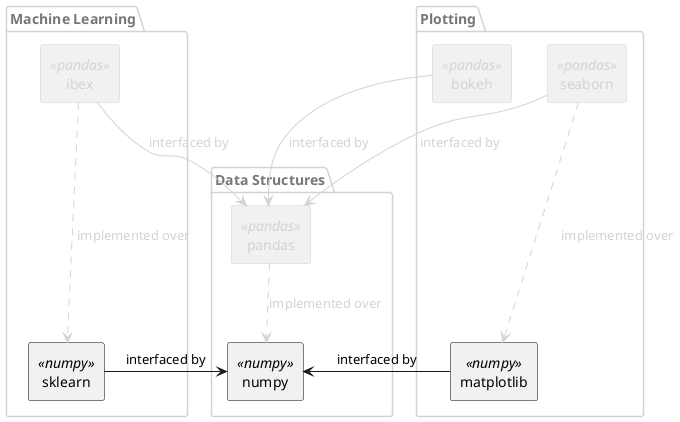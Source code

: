 @startuml

    skinparam monochrome true
    skinparam shadowing false

    skinparam package {
        FontColor #777777
        BorderColor lightgrey
    }

    skinparam rectangle {
        FontColor<<pandas>> lightgrey
        FontColor<<numpy>> black
        BorderColor<<pandas>> lightgrey
        BorderColor<<numpy>> black
    }
    
    package "Plotting" as Plotting { 
        rectangle seaborn<<pandas>>
        rectangle bokeh<<pandas>>
        rectangle matplotlib<<numpy>>
    }

    package "Machine Learning" {
        rectangle sklearn<<numpy>>
        rectangle ibex<<pandas>> 
    }

    package "Data Structures" {
        rectangle numpy<<numpy>>
        rectangle pandas<<pandas>>
    }

    [sklearn] -> [numpy] : interfaced by
    [matplotlib] -> [numpy] : interfaced by
    pandas ..[#lightgrey]> [numpy] : <color lightgrey>implemented over</color>
    seaborn -[#lightgrey]> pandas : <color lightgrey>interfaced by</color>
    [bokeh] -[#lightgrey]> pandas : <color lightgrey>interfaced by</color>
    [seaborn] ..[#lightgrey]-> [matplotlib] : <color lightgrey>implemented over</color>
    ibex -[#lightgrey]> pandas : <color lightgrey>interfaced by</color> 
    ibex ..[#lightgrey]-> [sklearn] : <color lightgrey>implemented over</color>

@enduml
